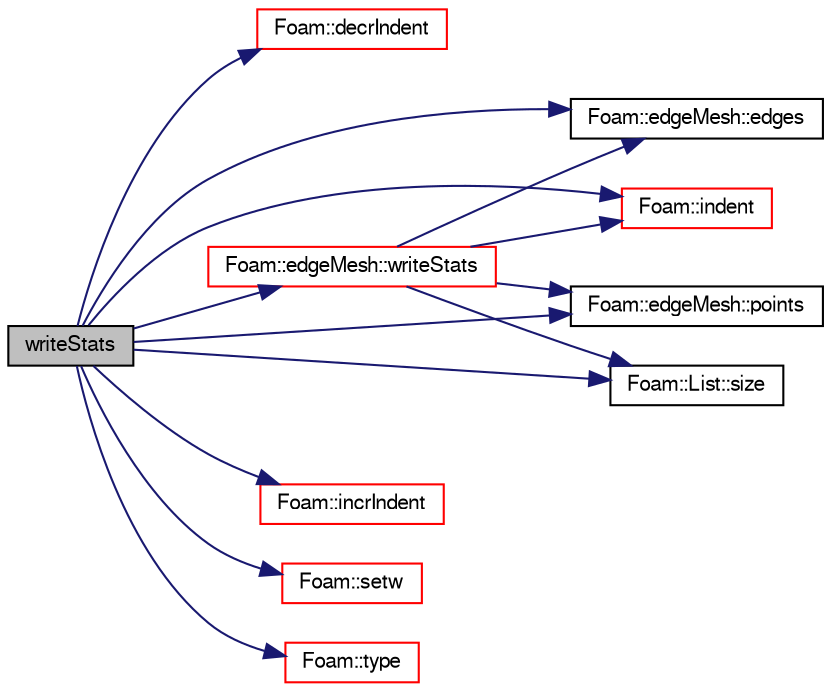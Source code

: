 digraph "writeStats"
{
  bgcolor="transparent";
  edge [fontname="FreeSans",fontsize="10",labelfontname="FreeSans",labelfontsize="10"];
  node [fontname="FreeSans",fontsize="10",shape=record];
  rankdir="LR";
  Node1176 [label="writeStats",height=0.2,width=0.4,color="black", fillcolor="grey75", style="filled", fontcolor="black"];
  Node1176 -> Node1177 [color="midnightblue",fontsize="10",style="solid",fontname="FreeSans"];
  Node1177 [label="Foam::decrIndent",height=0.2,width=0.4,color="red",URL="$a21124.html#a1c3a44e035fae1cd9d5a4a60a7e1c32b",tooltip="Decrement the indent level. "];
  Node1176 -> Node1181 [color="midnightblue",fontsize="10",style="solid",fontname="FreeSans"];
  Node1181 [label="Foam::edgeMesh::edges",height=0.2,width=0.4,color="black",URL="$a21754.html#a21d764179912ddda5c6f95193c289846",tooltip="Return edges. "];
  Node1176 -> Node1182 [color="midnightblue",fontsize="10",style="solid",fontname="FreeSans"];
  Node1182 [label="Foam::incrIndent",height=0.2,width=0.4,color="red",URL="$a21124.html#a5baff2b2334a238271b33f039e5dde5c",tooltip="Increment the indent level. "];
  Node1176 -> Node1192 [color="midnightblue",fontsize="10",style="solid",fontname="FreeSans"];
  Node1192 [label="Foam::indent",height=0.2,width=0.4,color="red",URL="$a21124.html#ae297c57ea5b952a8bc9e4f30f7ea8701",tooltip="Indent stream. "];
  Node1176 -> Node1193 [color="midnightblue",fontsize="10",style="solid",fontname="FreeSans"];
  Node1193 [label="Foam::edgeMesh::points",height=0.2,width=0.4,color="black",URL="$a21754.html#ac44123fc1265297c41a43c3b62fdb4c2",tooltip="Return points. "];
  Node1176 -> Node1194 [color="midnightblue",fontsize="10",style="solid",fontname="FreeSans"];
  Node1194 [label="Foam::setw",height=0.2,width=0.4,color="red",URL="$a21124.html#a3318127f6f23246407ca749a0a0ea03c"];
  Node1176 -> Node1195 [color="midnightblue",fontsize="10",style="solid",fontname="FreeSans"];
  Node1195 [label="Foam::List::size",height=0.2,width=0.4,color="black",URL="$a25694.html#a8a5f6fa29bd4b500caf186f60245b384",tooltip="Override size to be inconsistent with allocated storage. "];
  Node1176 -> Node1196 [color="midnightblue",fontsize="10",style="solid",fontname="FreeSans"];
  Node1196 [label="Foam::type",height=0.2,width=0.4,color="red",URL="$a21124.html#aec48583af672626378f501eb9fc32cd1",tooltip="Return the file type: DIRECTORY or FILE. "];
  Node1176 -> Node1202 [color="midnightblue",fontsize="10",style="solid",fontname="FreeSans"];
  Node1202 [label="Foam::edgeMesh::writeStats",height=0.2,width=0.4,color="red",URL="$a21754.html#a9dcc5076c83a26b069fbc8106a14c7ec"];
  Node1202 -> Node1181 [color="midnightblue",fontsize="10",style="solid",fontname="FreeSans"];
  Node1202 -> Node1192 [color="midnightblue",fontsize="10",style="solid",fontname="FreeSans"];
  Node1202 -> Node1193 [color="midnightblue",fontsize="10",style="solid",fontname="FreeSans"];
  Node1202 -> Node1195 [color="midnightblue",fontsize="10",style="solid",fontname="FreeSans"];
}
